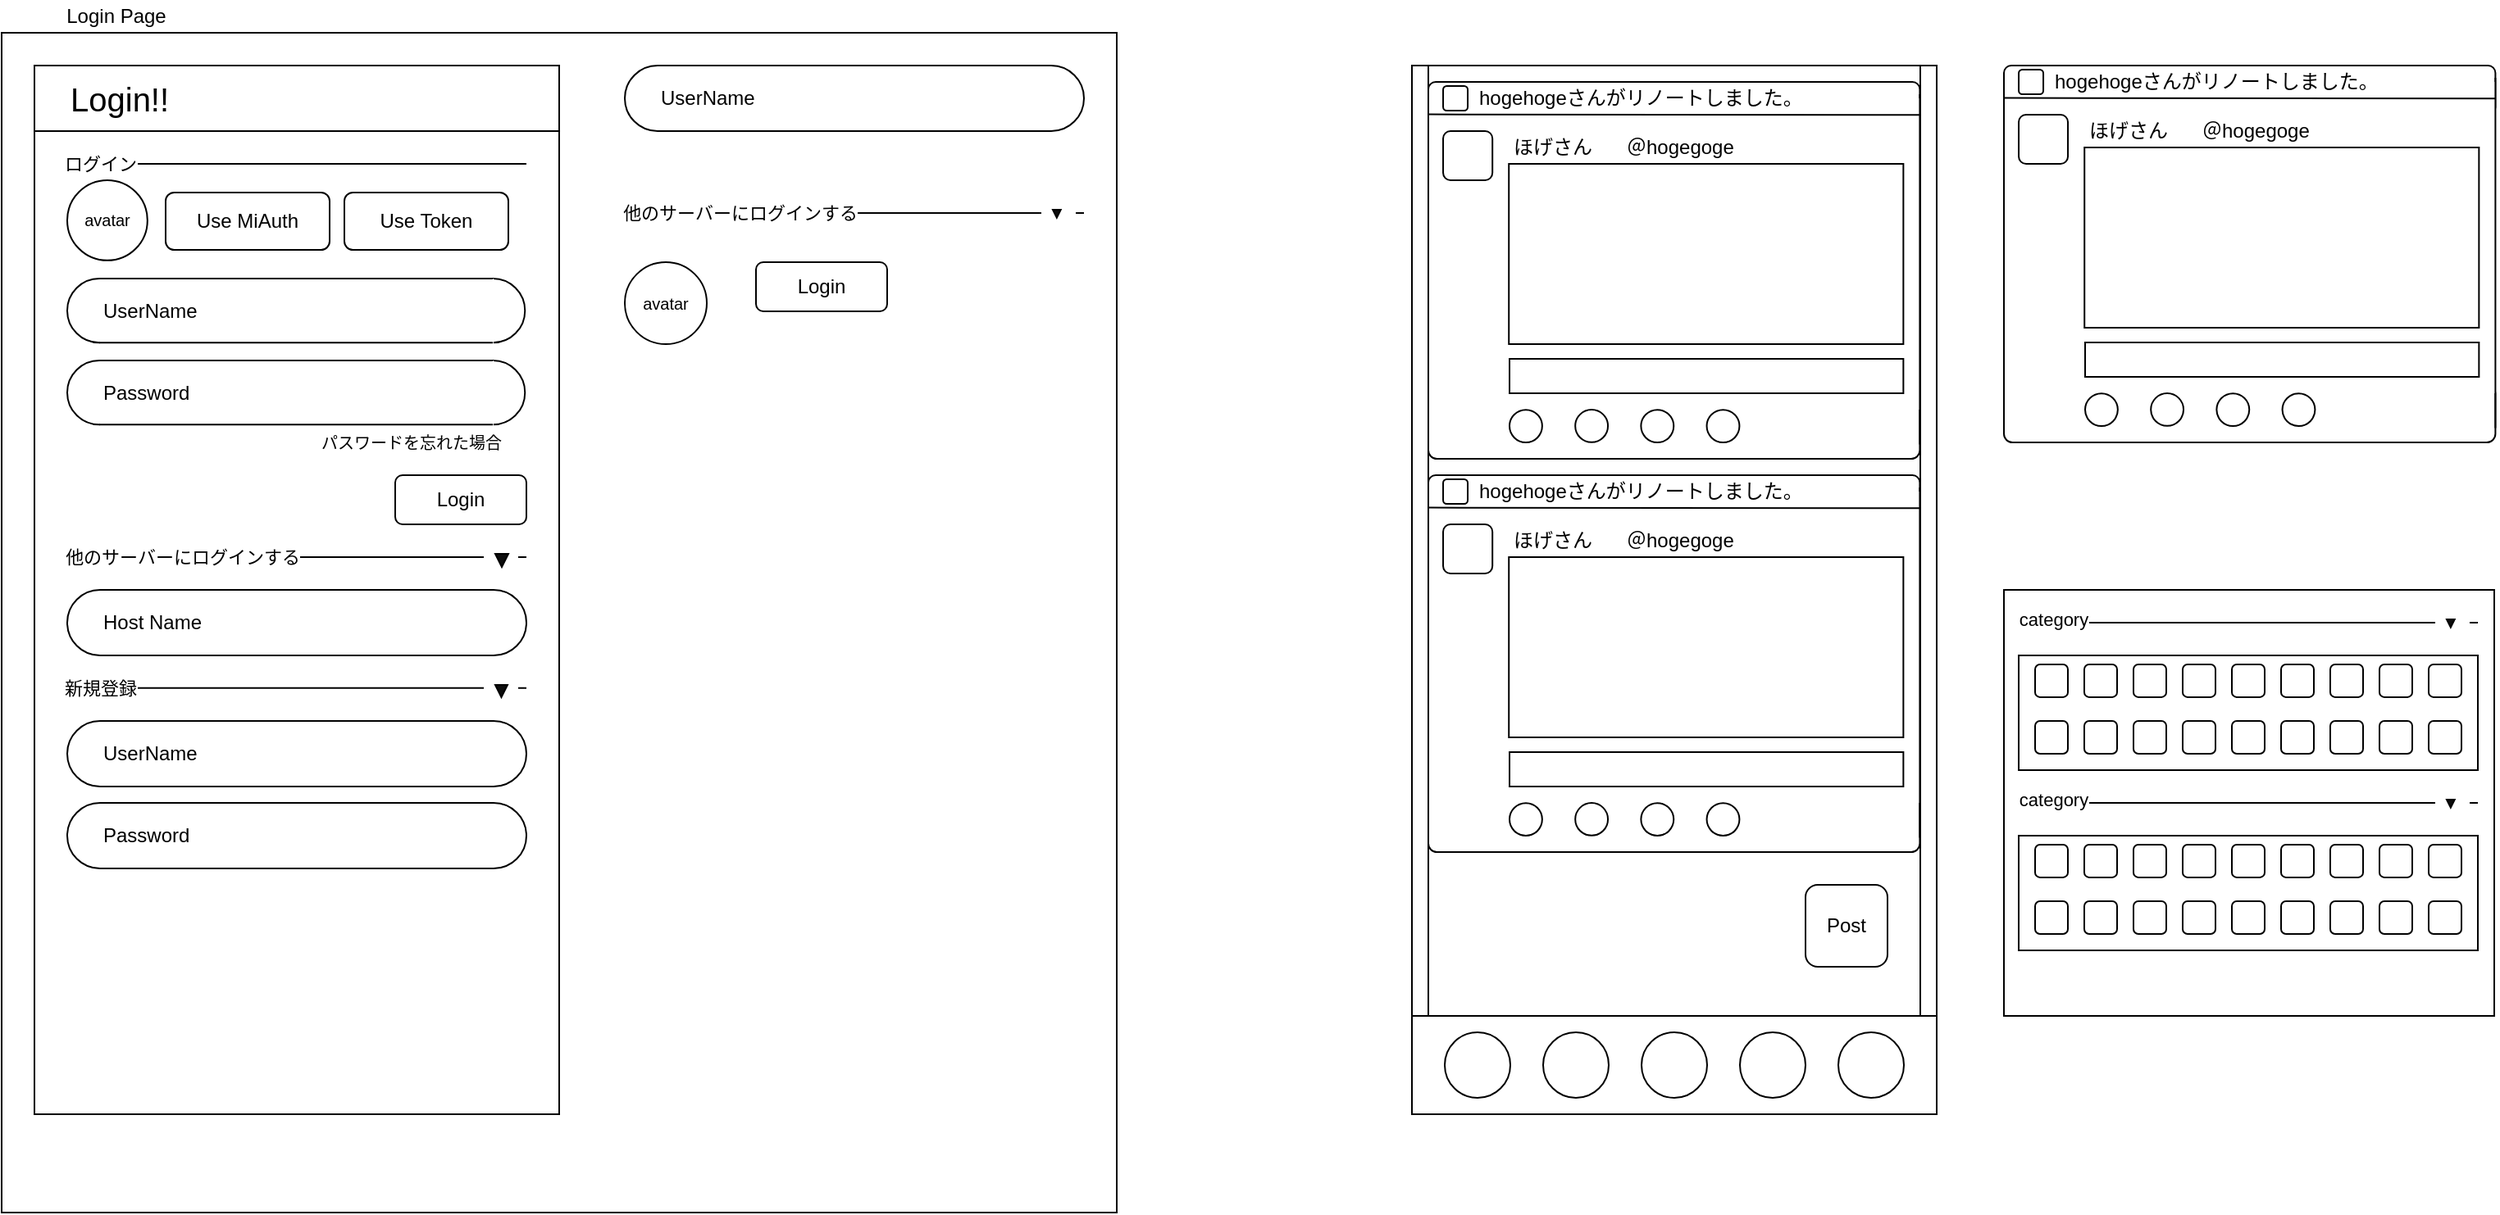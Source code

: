 <mxfile version="21.6.9" type="github">
  <diagram name="ページ1" id="SOHhejZyNRdWDJggEWoD">
    <mxGraphModel dx="799" dy="431" grid="1" gridSize="10" guides="1" tooltips="1" connect="1" arrows="1" fold="1" page="1" pageScale="1" pageWidth="827" pageHeight="1169" math="0" shadow="0">
      <root>
        <mxCell id="0" />
        <mxCell id="1" parent="0" />
        <mxCell id="P9PMvwIWn8hjvj230zZY-265" value="" style="rounded=0;whiteSpace=wrap;html=1;fillColor=none;" vertex="1" parent="1">
          <mxGeometry x="20" y="20" width="680" height="720" as="geometry" />
        </mxCell>
        <mxCell id="P9PMvwIWn8hjvj230zZY-56" value="" style="rounded=0;whiteSpace=wrap;html=1;fillColor=none;" vertex="1" parent="1">
          <mxGeometry x="40" y="40" width="320" height="640" as="geometry" />
        </mxCell>
        <mxCell id="P9PMvwIWn8hjvj230zZY-92" value="" style="rounded=0;whiteSpace=wrap;html=1;fillColor=none;" vertex="1" parent="1">
          <mxGeometry x="40" y="40" width="320" height="40" as="geometry" />
        </mxCell>
        <mxCell id="P9PMvwIWn8hjvj230zZY-91" value="Login!!" style="text;html=1;strokeColor=none;fillColor=none;align=left;verticalAlign=middle;whiteSpace=wrap;rounded=0;fontSize=20;" vertex="1" parent="1">
          <mxGeometry x="60" y="40" width="260" height="40" as="geometry" />
        </mxCell>
        <mxCell id="P9PMvwIWn8hjvj230zZY-205" value="Login" style="rounded=1;whiteSpace=wrap;html=1;" vertex="1" parent="1">
          <mxGeometry x="480" y="160" width="80" height="30" as="geometry" />
        </mxCell>
        <mxCell id="P9PMvwIWn8hjvj230zZY-220" value="avatar" style="ellipse;whiteSpace=wrap;html=1;aspect=fixed;fontSize=10;" vertex="1" parent="1">
          <mxGeometry x="400" y="160" width="50" height="50" as="geometry" />
        </mxCell>
        <mxCell id="P9PMvwIWn8hjvj230zZY-228" value="" style="group" vertex="1" connectable="0" parent="1">
          <mxGeometry x="60" y="340" width="280" height="58" as="geometry" />
        </mxCell>
        <mxCell id="P9PMvwIWn8hjvj230zZY-61" value="" style="group" vertex="1" connectable="0" parent="P9PMvwIWn8hjvj230zZY-228">
          <mxGeometry y="10" width="280" height="50" as="geometry" />
        </mxCell>
        <mxCell id="P9PMvwIWn8hjvj230zZY-223" value="" style="group" vertex="1" connectable="0" parent="P9PMvwIWn8hjvj230zZY-61">
          <mxGeometry y="10" width="280" height="40" as="geometry" />
        </mxCell>
        <mxCell id="P9PMvwIWn8hjvj230zZY-63" value="" style="ellipse;whiteSpace=wrap;html=1;aspect=fixed;container=0;" vertex="1" parent="P9PMvwIWn8hjvj230zZY-223">
          <mxGeometry width="40" height="40" as="geometry" />
        </mxCell>
        <mxCell id="P9PMvwIWn8hjvj230zZY-64" value="" style="ellipse;whiteSpace=wrap;html=1;aspect=fixed;container=0;" vertex="1" parent="P9PMvwIWn8hjvj230zZY-223">
          <mxGeometry x="240" width="40" height="40" as="geometry" />
        </mxCell>
        <mxCell id="P9PMvwIWn8hjvj230zZY-65" value="Host Name" style="rounded=0;whiteSpace=wrap;html=1;strokeColor=none;container=0;align=left;" vertex="1" parent="P9PMvwIWn8hjvj230zZY-223">
          <mxGeometry x="20" width="240" height="40" as="geometry" />
        </mxCell>
        <mxCell id="P9PMvwIWn8hjvj230zZY-66" value="" style="endArrow=none;html=1;rounded=0;entryX=0.5;entryY=0;entryDx=0;entryDy=0;exitX=0.5;exitY=0;exitDx=0;exitDy=0;" edge="1" parent="P9PMvwIWn8hjvj230zZY-223" source="P9PMvwIWn8hjvj230zZY-63" target="P9PMvwIWn8hjvj230zZY-64">
          <mxGeometry width="50" height="50" relative="1" as="geometry">
            <mxPoint x="280" y="190" as="sourcePoint" />
            <mxPoint x="330" y="140" as="targetPoint" />
          </mxGeometry>
        </mxCell>
        <mxCell id="P9PMvwIWn8hjvj230zZY-67" value="" style="endArrow=none;html=1;rounded=0;entryX=0.5;entryY=1;entryDx=0;entryDy=0;exitX=0.5;exitY=1;exitDx=0;exitDy=0;" edge="1" parent="P9PMvwIWn8hjvj230zZY-223" source="P9PMvwIWn8hjvj230zZY-63" target="P9PMvwIWn8hjvj230zZY-64">
          <mxGeometry width="50" height="50" relative="1" as="geometry">
            <mxPoint x="180" y="270" as="sourcePoint" />
            <mxPoint x="230" y="220" as="targetPoint" />
          </mxGeometry>
        </mxCell>
        <mxCell id="P9PMvwIWn8hjvj230zZY-224" value="" style="endArrow=none;html=1;rounded=0;" edge="1" parent="P9PMvwIWn8hjvj230zZY-228">
          <mxGeometry width="50" height="50" relative="1" as="geometry">
            <mxPoint as="sourcePoint" />
            <mxPoint x="254" as="targetPoint" />
          </mxGeometry>
        </mxCell>
        <mxCell id="P9PMvwIWn8hjvj230zZY-225" value="他のサーバーにログインする" style="edgeLabel;html=1;align=center;verticalAlign=middle;resizable=0;points=[];" vertex="1" connectable="0" parent="P9PMvwIWn8hjvj230zZY-224">
          <mxGeometry x="-0.805" relative="1" as="geometry">
            <mxPoint x="45" as="offset" />
          </mxGeometry>
        </mxCell>
        <mxCell id="P9PMvwIWn8hjvj230zZY-226" value="" style="triangle;whiteSpace=wrap;html=1;rotation=90;fillColor=#0D0D0D;aspect=fixed;" vertex="1" parent="P9PMvwIWn8hjvj230zZY-228">
          <mxGeometry x="261" y="-2" width="8" height="8" as="geometry" />
        </mxCell>
        <mxCell id="P9PMvwIWn8hjvj230zZY-227" value="" style="endArrow=none;html=1;rounded=0;" edge="1" parent="P9PMvwIWn8hjvj230zZY-228">
          <mxGeometry width="50" height="50" relative="1" as="geometry">
            <mxPoint x="275" as="sourcePoint" />
            <mxPoint x="280" as="targetPoint" />
          </mxGeometry>
        </mxCell>
        <mxCell id="P9PMvwIWn8hjvj230zZY-237" value="" style="endArrow=none;html=1;rounded=0;" edge="1" parent="1">
          <mxGeometry width="50" height="50" relative="1" as="geometry">
            <mxPoint x="400" y="510" as="sourcePoint" />
            <mxPoint x="400" y="510" as="targetPoint" />
          </mxGeometry>
        </mxCell>
        <mxCell id="P9PMvwIWn8hjvj230zZY-229" value="" style="endArrow=none;html=1;rounded=0;" edge="1" parent="1">
          <mxGeometry width="50" height="50" relative="1" as="geometry">
            <mxPoint x="60" y="419.889" as="sourcePoint" />
            <mxPoint x="314" y="419.889" as="targetPoint" />
          </mxGeometry>
        </mxCell>
        <mxCell id="P9PMvwIWn8hjvj230zZY-230" value="新規登録" style="edgeLabel;html=1;align=center;verticalAlign=middle;resizable=0;points=[];" vertex="1" connectable="0" parent="P9PMvwIWn8hjvj230zZY-229">
          <mxGeometry x="-0.805" relative="1" as="geometry">
            <mxPoint x="-5" as="offset" />
          </mxGeometry>
        </mxCell>
        <mxCell id="P9PMvwIWn8hjvj230zZY-231" value="" style="triangle;whiteSpace=wrap;html=1;rotation=90;fillColor=#0D0D0D;aspect=fixed;" vertex="1" parent="1">
          <mxGeometry x="321" y="418" width="7.462" height="7.462" as="geometry" />
        </mxCell>
        <mxCell id="P9PMvwIWn8hjvj230zZY-232" value="" style="endArrow=none;html=1;rounded=0;" edge="1" parent="1">
          <mxGeometry width="50" height="50" relative="1" as="geometry">
            <mxPoint x="335" y="419.889" as="sourcePoint" />
            <mxPoint x="340" y="419.889" as="targetPoint" />
          </mxGeometry>
        </mxCell>
        <mxCell id="P9PMvwIWn8hjvj230zZY-247" value="" style="group;align=left;" vertex="1" connectable="0" parent="1">
          <mxGeometry x="60" y="480" width="280" height="60" as="geometry" />
        </mxCell>
        <mxCell id="P9PMvwIWn8hjvj230zZY-248" value="" style="endArrow=none;html=1;rounded=0;" edge="1" parent="P9PMvwIWn8hjvj230zZY-247">
          <mxGeometry width="50" height="50" relative="1" as="geometry">
            <mxPoint as="sourcePoint" />
            <mxPoint as="targetPoint" />
          </mxGeometry>
        </mxCell>
        <mxCell id="P9PMvwIWn8hjvj230zZY-249" value="" style="ellipse;whiteSpace=wrap;html=1;aspect=fixed;container=0;" vertex="1" parent="P9PMvwIWn8hjvj230zZY-247">
          <mxGeometry y="10" width="40" height="40" as="geometry" />
        </mxCell>
        <mxCell id="P9PMvwIWn8hjvj230zZY-250" value="" style="ellipse;whiteSpace=wrap;html=1;aspect=fixed;container=0;" vertex="1" parent="P9PMvwIWn8hjvj230zZY-247">
          <mxGeometry x="240" y="10" width="40" height="40" as="geometry" />
        </mxCell>
        <mxCell id="P9PMvwIWn8hjvj230zZY-251" value="Password" style="rounded=0;whiteSpace=wrap;html=1;strokeColor=none;container=0;align=left;" vertex="1" parent="P9PMvwIWn8hjvj230zZY-247">
          <mxGeometry x="20" y="10" width="240" height="40" as="geometry" />
        </mxCell>
        <mxCell id="P9PMvwIWn8hjvj230zZY-252" value="" style="endArrow=none;html=1;rounded=0;entryX=0.5;entryY=0;entryDx=0;entryDy=0;exitX=0.5;exitY=0;exitDx=0;exitDy=0;" edge="1" parent="P9PMvwIWn8hjvj230zZY-247" source="P9PMvwIWn8hjvj230zZY-249" target="P9PMvwIWn8hjvj230zZY-250">
          <mxGeometry width="50" height="50" relative="1" as="geometry">
            <mxPoint x="280" y="200" as="sourcePoint" />
            <mxPoint x="330" y="150" as="targetPoint" />
          </mxGeometry>
        </mxCell>
        <mxCell id="P9PMvwIWn8hjvj230zZY-253" value="" style="endArrow=none;html=1;rounded=0;entryX=0.5;entryY=1;entryDx=0;entryDy=0;exitX=0.5;exitY=1;exitDx=0;exitDy=0;" edge="1" parent="P9PMvwIWn8hjvj230zZY-247" source="P9PMvwIWn8hjvj230zZY-249" target="P9PMvwIWn8hjvj230zZY-250">
          <mxGeometry width="50" height="50" relative="1" as="geometry">
            <mxPoint x="180" y="280" as="sourcePoint" />
            <mxPoint x="230" y="230" as="targetPoint" />
          </mxGeometry>
        </mxCell>
        <mxCell id="P9PMvwIWn8hjvj230zZY-254" value="" style="group;align=left;" vertex="1" connectable="0" parent="1">
          <mxGeometry x="60" y="430" width="280" height="60" as="geometry" />
        </mxCell>
        <mxCell id="P9PMvwIWn8hjvj230zZY-255" value="" style="endArrow=none;html=1;rounded=0;" edge="1" parent="P9PMvwIWn8hjvj230zZY-254">
          <mxGeometry width="50" height="50" relative="1" as="geometry">
            <mxPoint as="sourcePoint" />
            <mxPoint as="targetPoint" />
          </mxGeometry>
        </mxCell>
        <mxCell id="P9PMvwIWn8hjvj230zZY-256" value="" style="ellipse;whiteSpace=wrap;html=1;aspect=fixed;container=0;" vertex="1" parent="P9PMvwIWn8hjvj230zZY-254">
          <mxGeometry y="10" width="40" height="40" as="geometry" />
        </mxCell>
        <mxCell id="P9PMvwIWn8hjvj230zZY-257" value="" style="ellipse;whiteSpace=wrap;html=1;aspect=fixed;container=0;" vertex="1" parent="P9PMvwIWn8hjvj230zZY-254">
          <mxGeometry x="240" y="10" width="40" height="40" as="geometry" />
        </mxCell>
        <mxCell id="P9PMvwIWn8hjvj230zZY-258" value="UserName" style="rounded=0;whiteSpace=wrap;html=1;strokeColor=none;container=0;align=left;" vertex="1" parent="P9PMvwIWn8hjvj230zZY-254">
          <mxGeometry x="20" y="10" width="240" height="40" as="geometry" />
        </mxCell>
        <mxCell id="P9PMvwIWn8hjvj230zZY-259" value="" style="endArrow=none;html=1;rounded=0;entryX=0.5;entryY=0;entryDx=0;entryDy=0;exitX=0.5;exitY=0;exitDx=0;exitDy=0;" edge="1" parent="P9PMvwIWn8hjvj230zZY-254" source="P9PMvwIWn8hjvj230zZY-256" target="P9PMvwIWn8hjvj230zZY-257">
          <mxGeometry width="50" height="50" relative="1" as="geometry">
            <mxPoint x="280" y="200" as="sourcePoint" />
            <mxPoint x="330" y="150" as="targetPoint" />
          </mxGeometry>
        </mxCell>
        <mxCell id="P9PMvwIWn8hjvj230zZY-260" value="" style="endArrow=none;html=1;rounded=0;entryX=0.5;entryY=1;entryDx=0;entryDy=0;exitX=0.5;exitY=1;exitDx=0;exitDy=0;" edge="1" parent="P9PMvwIWn8hjvj230zZY-254" source="P9PMvwIWn8hjvj230zZY-256" target="P9PMvwIWn8hjvj230zZY-257">
          <mxGeometry width="50" height="50" relative="1" as="geometry">
            <mxPoint x="180" y="280" as="sourcePoint" />
            <mxPoint x="230" y="230" as="targetPoint" />
          </mxGeometry>
        </mxCell>
        <mxCell id="P9PMvwIWn8hjvj230zZY-261" value="" style="group" vertex="1" connectable="0" parent="1">
          <mxGeometry x="400" y="120" width="280" height="20" as="geometry" />
        </mxCell>
        <mxCell id="P9PMvwIWn8hjvj230zZY-216" value="" style="endArrow=none;html=1;rounded=0;" edge="1" parent="P9PMvwIWn8hjvj230zZY-261">
          <mxGeometry width="50" height="50" relative="1" as="geometry">
            <mxPoint y="10" as="sourcePoint" />
            <mxPoint x="254" y="10" as="targetPoint" />
          </mxGeometry>
        </mxCell>
        <mxCell id="P9PMvwIWn8hjvj230zZY-217" value="他のサーバーにログインする" style="edgeLabel;html=1;align=center;verticalAlign=middle;resizable=0;points=[];" vertex="1" connectable="0" parent="P9PMvwIWn8hjvj230zZY-216">
          <mxGeometry x="-0.805" y="-1" relative="1" as="geometry">
            <mxPoint x="45" y="-1" as="offset" />
          </mxGeometry>
        </mxCell>
        <mxCell id="P9PMvwIWn8hjvj230zZY-218" value="" style="triangle;whiteSpace=wrap;html=1;rotation=90;fillColor=#0D0D0D;aspect=fixed;" vertex="1" parent="P9PMvwIWn8hjvj230zZY-261">
          <mxGeometry x="261" y="8" width="4.848" height="4.848" as="geometry" />
        </mxCell>
        <mxCell id="P9PMvwIWn8hjvj230zZY-219" value="" style="endArrow=none;html=1;rounded=0;" edge="1" parent="P9PMvwIWn8hjvj230zZY-261">
          <mxGeometry width="50" height="50" relative="1" as="geometry">
            <mxPoint x="275" y="10" as="sourcePoint" />
            <mxPoint x="280" y="10" as="targetPoint" />
          </mxGeometry>
        </mxCell>
        <mxCell id="P9PMvwIWn8hjvj230zZY-155" value="" style="endArrow=none;html=1;rounded=0;" edge="1" parent="1">
          <mxGeometry width="50" height="50" relative="1" as="geometry">
            <mxPoint x="400" y="30" as="sourcePoint" />
            <mxPoint x="400" y="30" as="targetPoint" />
          </mxGeometry>
        </mxCell>
        <mxCell id="P9PMvwIWn8hjvj230zZY-264" value="" style="group" vertex="1" connectable="0" parent="1">
          <mxGeometry x="400" y="40" width="280" height="40" as="geometry" />
        </mxCell>
        <mxCell id="P9PMvwIWn8hjvj230zZY-156" value="" style="ellipse;whiteSpace=wrap;html=1;aspect=fixed;container=0;" vertex="1" parent="P9PMvwIWn8hjvj230zZY-264">
          <mxGeometry width="40" height="40" as="geometry" />
        </mxCell>
        <mxCell id="P9PMvwIWn8hjvj230zZY-157" value="" style="ellipse;whiteSpace=wrap;html=1;aspect=fixed;container=0;" vertex="1" parent="P9PMvwIWn8hjvj230zZY-264">
          <mxGeometry x="240" width="40" height="40" as="geometry" />
        </mxCell>
        <mxCell id="P9PMvwIWn8hjvj230zZY-158" value="UserName" style="rounded=0;whiteSpace=wrap;html=1;strokeColor=none;container=0;align=left;" vertex="1" parent="P9PMvwIWn8hjvj230zZY-264">
          <mxGeometry x="20" width="240" height="40" as="geometry" />
        </mxCell>
        <mxCell id="P9PMvwIWn8hjvj230zZY-159" value="" style="endArrow=none;html=1;rounded=0;entryX=0.5;entryY=0;entryDx=0;entryDy=0;exitX=0.5;exitY=0;exitDx=0;exitDy=0;" edge="1" parent="P9PMvwIWn8hjvj230zZY-264" source="P9PMvwIWn8hjvj230zZY-156" target="P9PMvwIWn8hjvj230zZY-157">
          <mxGeometry width="50" height="50" relative="1" as="geometry">
            <mxPoint x="280" y="190" as="sourcePoint" />
            <mxPoint x="330" y="140" as="targetPoint" />
          </mxGeometry>
        </mxCell>
        <mxCell id="P9PMvwIWn8hjvj230zZY-160" value="" style="endArrow=none;html=1;rounded=0;entryX=0.5;entryY=1;entryDx=0;entryDy=0;exitX=0.5;exitY=1;exitDx=0;exitDy=0;" edge="1" parent="P9PMvwIWn8hjvj230zZY-264" source="P9PMvwIWn8hjvj230zZY-156" target="P9PMvwIWn8hjvj230zZY-157">
          <mxGeometry width="50" height="50" relative="1" as="geometry">
            <mxPoint x="180" y="270" as="sourcePoint" />
            <mxPoint x="230" y="220" as="targetPoint" />
          </mxGeometry>
        </mxCell>
        <mxCell id="P9PMvwIWn8hjvj230zZY-42" value="" style="group" vertex="1" connectable="0" parent="1">
          <mxGeometry x="60" y="210" width="280" height="50.0" as="geometry" />
        </mxCell>
        <mxCell id="P9PMvwIWn8hjvj230zZY-43" value="" style="endArrow=none;html=1;rounded=0;" edge="1" parent="P9PMvwIWn8hjvj230zZY-42">
          <mxGeometry width="50" height="50" relative="1" as="geometry">
            <mxPoint as="sourcePoint" />
            <mxPoint as="targetPoint" />
          </mxGeometry>
        </mxCell>
        <mxCell id="P9PMvwIWn8hjvj230zZY-44" value="" style="ellipse;whiteSpace=wrap;html=1;aspect=fixed;container=0;" vertex="1" parent="P9PMvwIWn8hjvj230zZY-42">
          <mxGeometry y="10.0" width="39.13" height="39.13" as="geometry" />
        </mxCell>
        <mxCell id="P9PMvwIWn8hjvj230zZY-45" value="" style="ellipse;whiteSpace=wrap;html=1;aspect=fixed;container=0;" vertex="1" parent="P9PMvwIWn8hjvj230zZY-42">
          <mxGeometry x="240" y="10.0" width="39.13" height="39.13" as="geometry" />
        </mxCell>
        <mxCell id="P9PMvwIWn8hjvj230zZY-46" value="&lt;span style=&quot;background-color: initial;&quot;&gt;Password&lt;/span&gt;" style="rounded=0;whiteSpace=wrap;html=1;strokeColor=none;container=0;align=left;" vertex="1" parent="P9PMvwIWn8hjvj230zZY-42">
          <mxGeometry x="20" y="10.0" width="240" height="40.0" as="geometry" />
        </mxCell>
        <mxCell id="P9PMvwIWn8hjvj230zZY-47" value="" style="endArrow=none;html=1;rounded=0;entryX=0.5;entryY=0;entryDx=0;entryDy=0;exitX=0.5;exitY=0;exitDx=0;exitDy=0;" edge="1" parent="P9PMvwIWn8hjvj230zZY-42" source="P9PMvwIWn8hjvj230zZY-44" target="P9PMvwIWn8hjvj230zZY-45">
          <mxGeometry width="50" height="50" relative="1" as="geometry">
            <mxPoint x="280" y="200.0" as="sourcePoint" />
            <mxPoint x="330" y="150" as="targetPoint" />
          </mxGeometry>
        </mxCell>
        <mxCell id="P9PMvwIWn8hjvj230zZY-48" value="" style="endArrow=none;html=1;rounded=0;entryX=0.5;entryY=1;entryDx=0;entryDy=0;exitX=0.5;exitY=1;exitDx=0;exitDy=0;" edge="1" parent="P9PMvwIWn8hjvj230zZY-42" source="P9PMvwIWn8hjvj230zZY-44" target="P9PMvwIWn8hjvj230zZY-45">
          <mxGeometry width="50" height="50" relative="1" as="geometry">
            <mxPoint x="180" y="280.0" as="sourcePoint" />
            <mxPoint x="230" y="230.0" as="targetPoint" />
          </mxGeometry>
        </mxCell>
        <mxCell id="P9PMvwIWn8hjvj230zZY-49" value="" style="group;align=left;" vertex="1" connectable="0" parent="1">
          <mxGeometry x="60" y="160.0" width="280" height="60.0" as="geometry" />
        </mxCell>
        <mxCell id="P9PMvwIWn8hjvj230zZY-50" value="" style="endArrow=none;html=1;rounded=0;" edge="1" parent="P9PMvwIWn8hjvj230zZY-49">
          <mxGeometry width="50" height="50" relative="1" as="geometry">
            <mxPoint as="sourcePoint" />
            <mxPoint as="targetPoint" />
          </mxGeometry>
        </mxCell>
        <mxCell id="P9PMvwIWn8hjvj230zZY-51" value="" style="ellipse;whiteSpace=wrap;html=1;aspect=fixed;container=0;" vertex="1" parent="P9PMvwIWn8hjvj230zZY-49">
          <mxGeometry y="10.0" width="39.13" height="39.13" as="geometry" />
        </mxCell>
        <mxCell id="P9PMvwIWn8hjvj230zZY-52" value="" style="ellipse;whiteSpace=wrap;html=1;aspect=fixed;container=0;" vertex="1" parent="P9PMvwIWn8hjvj230zZY-49">
          <mxGeometry x="240" y="10.0" width="39.13" height="39.13" as="geometry" />
        </mxCell>
        <mxCell id="P9PMvwIWn8hjvj230zZY-53" value="UserName" style="rounded=0;whiteSpace=wrap;html=1;strokeColor=none;container=0;align=left;" vertex="1" parent="P9PMvwIWn8hjvj230zZY-49">
          <mxGeometry x="20" y="10.0" width="240" height="40.0" as="geometry" />
        </mxCell>
        <mxCell id="P9PMvwIWn8hjvj230zZY-54" value="" style="endArrow=none;html=1;rounded=0;entryX=0.5;entryY=0;entryDx=0;entryDy=0;exitX=0.5;exitY=0;exitDx=0;exitDy=0;" edge="1" parent="P9PMvwIWn8hjvj230zZY-49" source="P9PMvwIWn8hjvj230zZY-51" target="P9PMvwIWn8hjvj230zZY-52">
          <mxGeometry width="50" height="50" relative="1" as="geometry">
            <mxPoint x="280" y="200.0" as="sourcePoint" />
            <mxPoint x="330" y="150" as="targetPoint" />
          </mxGeometry>
        </mxCell>
        <mxCell id="P9PMvwIWn8hjvj230zZY-55" value="" style="endArrow=none;html=1;rounded=0;entryX=0.5;entryY=1;entryDx=0;entryDy=0;exitX=0.5;exitY=1;exitDx=0;exitDy=0;" edge="1" parent="P9PMvwIWn8hjvj230zZY-49" source="P9PMvwIWn8hjvj230zZY-51" target="P9PMvwIWn8hjvj230zZY-52">
          <mxGeometry width="50" height="50" relative="1" as="geometry">
            <mxPoint x="180" y="280.0" as="sourcePoint" />
            <mxPoint x="230" y="230.0" as="targetPoint" />
          </mxGeometry>
        </mxCell>
        <mxCell id="P9PMvwIWn8hjvj230zZY-77" value="avatar" style="ellipse;whiteSpace=wrap;html=1;aspect=fixed;fontSize=10;" vertex="1" parent="1">
          <mxGeometry x="60" y="110" width="48.913" height="48.913" as="geometry" />
        </mxCell>
        <mxCell id="P9PMvwIWn8hjvj230zZY-79" value="Use MiAuth" style="rounded=1;whiteSpace=wrap;html=1;" vertex="1" parent="1">
          <mxGeometry x="120" y="117.5" width="100" height="35.0" as="geometry" />
        </mxCell>
        <mxCell id="P9PMvwIWn8hjvj230zZY-82" value="Use Token" style="rounded=1;whiteSpace=wrap;html=1;" vertex="1" parent="1">
          <mxGeometry x="229" y="117.5" width="100" height="35.0" as="geometry" />
        </mxCell>
        <mxCell id="P9PMvwIWn8hjvj230zZY-87" value="パスワードを忘れた場合" style="text;html=1;strokeColor=none;fillColor=none;align=center;verticalAlign=middle;whiteSpace=wrap;rounded=0;fontSize=10;" vertex="1" parent="1">
          <mxGeometry x="200" y="260.0" width="140" height="20.0" as="geometry" />
        </mxCell>
        <mxCell id="P9PMvwIWn8hjvj230zZY-101" value="Login" style="rounded=1;whiteSpace=wrap;html=1;" vertex="1" parent="1">
          <mxGeometry x="260" y="290.0" width="80" height="30.0" as="geometry" />
        </mxCell>
        <mxCell id="P9PMvwIWn8hjvj230zZY-119" value="" style="endArrow=none;html=1;rounded=0;endSize=6;startSize=6;" edge="1" parent="1">
          <mxGeometry width="50" height="50" relative="1" as="geometry">
            <mxPoint x="60" y="100" as="sourcePoint" />
            <mxPoint x="340" y="100" as="targetPoint" />
          </mxGeometry>
        </mxCell>
        <mxCell id="P9PMvwIWn8hjvj230zZY-120" value="ログイン&lt;br&gt;" style="edgeLabel;html=1;align=center;verticalAlign=middle;resizable=0;points=[];" vertex="1" connectable="0" parent="P9PMvwIWn8hjvj230zZY-119">
          <mxGeometry x="-0.83" relative="1" as="geometry">
            <mxPoint x="-4" as="offset" />
          </mxGeometry>
        </mxCell>
        <mxCell id="P9PMvwIWn8hjvj230zZY-266" value="Login Page" style="text;html=1;strokeColor=none;fillColor=none;align=center;verticalAlign=middle;whiteSpace=wrap;rounded=0;" vertex="1" parent="1">
          <mxGeometry x="20" width="140" height="20" as="geometry" />
        </mxCell>
        <mxCell id="P9PMvwIWn8hjvj230zZY-267" value="" style="rounded=0;whiteSpace=wrap;html=1;fillColor=none;" vertex="1" parent="1">
          <mxGeometry x="880" y="40" width="320" height="640" as="geometry" />
        </mxCell>
        <mxCell id="P9PMvwIWn8hjvj230zZY-268" value="" style="rounded=0;whiteSpace=wrap;html=1;fillColor=none;" vertex="1" parent="1">
          <mxGeometry x="880" y="620" width="320" height="60" as="geometry" />
        </mxCell>
        <mxCell id="P9PMvwIWn8hjvj230zZY-269" value="" style="ellipse;whiteSpace=wrap;html=1;aspect=fixed;" vertex="1" parent="1">
          <mxGeometry x="960" y="630" width="40" height="40" as="geometry" />
        </mxCell>
        <mxCell id="P9PMvwIWn8hjvj230zZY-270" value="" style="ellipse;whiteSpace=wrap;html=1;aspect=fixed;" vertex="1" parent="1">
          <mxGeometry x="1020" y="630" width="40" height="40" as="geometry" />
        </mxCell>
        <mxCell id="P9PMvwIWn8hjvj230zZY-271" value="" style="ellipse;whiteSpace=wrap;html=1;aspect=fixed;" vertex="1" parent="1">
          <mxGeometry x="1080" y="630" width="40" height="40" as="geometry" />
        </mxCell>
        <mxCell id="P9PMvwIWn8hjvj230zZY-272" value="" style="ellipse;whiteSpace=wrap;html=1;aspect=fixed;" vertex="1" parent="1">
          <mxGeometry x="1140" y="630" width="40" height="40" as="geometry" />
        </mxCell>
        <mxCell id="P9PMvwIWn8hjvj230zZY-273" value="" style="ellipse;whiteSpace=wrap;html=1;aspect=fixed;" vertex="1" parent="1">
          <mxGeometry x="900" y="630" width="40" height="40" as="geometry" />
        </mxCell>
        <mxCell id="P9PMvwIWn8hjvj230zZY-275" value="" style="rounded=0;whiteSpace=wrap;html=1;fillColor=none;" vertex="1" parent="1">
          <mxGeometry x="890" y="40" width="300" height="580" as="geometry" />
        </mxCell>
        <mxCell id="P9PMvwIWn8hjvj230zZY-274" value="Post" style="rounded=1;whiteSpace=wrap;html=1;" vertex="1" parent="1">
          <mxGeometry x="1120" y="540" width="50" height="50" as="geometry" />
        </mxCell>
        <mxCell id="P9PMvwIWn8hjvj230zZY-383" value="" style="group" vertex="1" connectable="0" parent="1">
          <mxGeometry x="1241" y="40" width="300" height="230" as="geometry" />
        </mxCell>
        <mxCell id="P9PMvwIWn8hjvj230zZY-278" value="" style="rounded=1;whiteSpace=wrap;html=1;container=0;" vertex="1" parent="P9PMvwIWn8hjvj230zZY-383">
          <mxGeometry y="195.04" width="299.7" height="34.96" as="geometry" />
        </mxCell>
        <mxCell id="P9PMvwIWn8hjvj230zZY-276" value="" style="rounded=1;whiteSpace=wrap;html=1;container=0;" vertex="1" parent="P9PMvwIWn8hjvj230zZY-383">
          <mxGeometry width="299.7" height="30" as="geometry" />
        </mxCell>
        <mxCell id="P9PMvwIWn8hjvj230zZY-277" value="" style="rounded=0;whiteSpace=wrap;html=1;strokeColor=none;container=0;" vertex="1" parent="P9PMvwIWn8hjvj230zZY-383">
          <mxGeometry y="10" width="299.7" height="190" as="geometry" />
        </mxCell>
        <mxCell id="P9PMvwIWn8hjvj230zZY-281" value="" style="endArrow=none;html=1;rounded=0;entryX=1;entryY=0.25;entryDx=0;entryDy=0;exitX=1;exitY=0.75;exitDx=0;exitDy=0;" edge="1" parent="P9PMvwIWn8hjvj230zZY-383" source="P9PMvwIWn8hjvj230zZY-278" target="P9PMvwIWn8hjvj230zZY-276">
          <mxGeometry width="50" height="50" relative="1" as="geometry">
            <mxPoint x="209.743" y="370" as="sourcePoint" />
            <mxPoint x="259.682" y="320" as="targetPoint" />
          </mxGeometry>
        </mxCell>
        <mxCell id="P9PMvwIWn8hjvj230zZY-282" value="" style="endArrow=none;html=1;rounded=0;entryX=0;entryY=0.25;entryDx=0;entryDy=0;exitX=0;exitY=0.75;exitDx=0;exitDy=0;" edge="1" parent="P9PMvwIWn8hjvj230zZY-383" source="P9PMvwIWn8hjvj230zZY-278" target="P9PMvwIWn8hjvj230zZY-276">
          <mxGeometry width="50" height="50" relative="1" as="geometry">
            <mxPoint x="-39.951" y="150" as="sourcePoint" />
            <mxPoint x="9.988" y="100" as="targetPoint" />
          </mxGeometry>
        </mxCell>
        <mxCell id="P9PMvwIWn8hjvj230zZY-285" value="" style="rounded=1;whiteSpace=wrap;html=1;container=0;" vertex="1" parent="P9PMvwIWn8hjvj230zZY-383">
          <mxGeometry x="9.021" y="30" width="30" height="30" as="geometry" />
        </mxCell>
        <mxCell id="P9PMvwIWn8hjvj230zZY-286" value="" style="rounded=1;whiteSpace=wrap;html=1;aspect=fixed;container=0;" vertex="1" parent="P9PMvwIWn8hjvj230zZY-383">
          <mxGeometry x="9.021" y="2.5" width="15" height="15" as="geometry" />
        </mxCell>
        <mxCell id="P9PMvwIWn8hjvj230zZY-287" value="" style="endArrow=none;html=1;rounded=0;exitX=1.001;exitY=0.107;exitDx=0;exitDy=0;exitPerimeter=0;" edge="1" parent="P9PMvwIWn8hjvj230zZY-383">
          <mxGeometry width="50" height="50" relative="1" as="geometry">
            <mxPoint x="300" y="20.13" as="sourcePoint" />
            <mxPoint y="19.8" as="targetPoint" />
          </mxGeometry>
        </mxCell>
        <mxCell id="P9PMvwIWn8hjvj230zZY-292" value="" style="rounded=0;whiteSpace=wrap;html=1;container=0;" vertex="1" parent="P9PMvwIWn8hjvj230zZY-383">
          <mxGeometry x="49.506" y="169" width="240.171" height="21" as="geometry" />
        </mxCell>
        <mxCell id="P9PMvwIWn8hjvj230zZY-295" value="" style="ellipse;whiteSpace=wrap;html=1;aspect=fixed;container=0;" vertex="1" parent="P9PMvwIWn8hjvj230zZY-383">
          <mxGeometry x="49.501" y="200.08" width="19.929" height="19.929" as="geometry" />
        </mxCell>
        <mxCell id="P9PMvwIWn8hjvj230zZY-375" value="hogehogeさんがリノートしました。" style="text;html=1;strokeColor=none;fillColor=none;align=left;verticalAlign=middle;whiteSpace=wrap;rounded=0;" vertex="1" parent="P9PMvwIWn8hjvj230zZY-383">
          <mxGeometry x="29.068" y="5" width="260.609" height="10" as="geometry" />
        </mxCell>
        <mxCell id="P9PMvwIWn8hjvj230zZY-376" value="" style="rounded=0;whiteSpace=wrap;html=1;container=0;" vertex="1" parent="P9PMvwIWn8hjvj230zZY-383">
          <mxGeometry x="49.115" y="50" width="240.562" height="110" as="geometry" />
        </mxCell>
        <mxCell id="P9PMvwIWn8hjvj230zZY-377" value="" style="ellipse;whiteSpace=wrap;html=1;aspect=fixed;container=0;" vertex="1" parent="P9PMvwIWn8hjvj230zZY-383">
          <mxGeometry x="89.595" y="200" width="19.929" height="19.929" as="geometry" />
        </mxCell>
        <mxCell id="P9PMvwIWn8hjvj230zZY-378" value="" style="ellipse;whiteSpace=wrap;html=1;aspect=fixed;container=0;" vertex="1" parent="P9PMvwIWn8hjvj230zZY-383">
          <mxGeometry x="129.689" y="200.08" width="19.929" height="19.929" as="geometry" />
        </mxCell>
        <mxCell id="P9PMvwIWn8hjvj230zZY-379" value="ほげさん" style="text;html=1;strokeColor=none;fillColor=none;align=left;verticalAlign=middle;whiteSpace=wrap;rounded=0;" vertex="1" parent="P9PMvwIWn8hjvj230zZY-383">
          <mxGeometry x="49.506" y="30" width="70.244" height="20" as="geometry" />
        </mxCell>
        <mxCell id="P9PMvwIWn8hjvj230zZY-380" value="＠hogegoge" style="text;html=1;strokeColor=none;fillColor=none;align=left;verticalAlign=middle;whiteSpace=wrap;rounded=0;" vertex="1" parent="P9PMvwIWn8hjvj230zZY-383">
          <mxGeometry x="119.279" y="30" width="170.398" height="20" as="geometry" />
        </mxCell>
        <mxCell id="P9PMvwIWn8hjvj230zZY-382" value="" style="ellipse;whiteSpace=wrap;html=1;aspect=fixed;container=0;" vertex="1" parent="P9PMvwIWn8hjvj230zZY-383">
          <mxGeometry x="169.782" y="200.08" width="19.929" height="19.929" as="geometry" />
        </mxCell>
        <mxCell id="P9PMvwIWn8hjvj230zZY-384" value="" style="group" vertex="1" connectable="0" parent="1">
          <mxGeometry x="890" y="50" width="300" height="230" as="geometry" />
        </mxCell>
        <mxCell id="P9PMvwIWn8hjvj230zZY-385" value="" style="rounded=1;whiteSpace=wrap;html=1;container=0;" vertex="1" parent="P9PMvwIWn8hjvj230zZY-384">
          <mxGeometry y="195.04" width="299.7" height="34.96" as="geometry" />
        </mxCell>
        <mxCell id="P9PMvwIWn8hjvj230zZY-386" value="" style="rounded=1;whiteSpace=wrap;html=1;container=0;" vertex="1" parent="P9PMvwIWn8hjvj230zZY-384">
          <mxGeometry width="299.7" height="30" as="geometry" />
        </mxCell>
        <mxCell id="P9PMvwIWn8hjvj230zZY-387" value="" style="rounded=0;whiteSpace=wrap;html=1;strokeColor=none;container=0;" vertex="1" parent="P9PMvwIWn8hjvj230zZY-384">
          <mxGeometry y="10" width="299.7" height="190" as="geometry" />
        </mxCell>
        <mxCell id="P9PMvwIWn8hjvj230zZY-388" value="" style="endArrow=none;html=1;rounded=0;entryX=1;entryY=0.25;entryDx=0;entryDy=0;exitX=1;exitY=0.75;exitDx=0;exitDy=0;" edge="1" parent="P9PMvwIWn8hjvj230zZY-384" source="P9PMvwIWn8hjvj230zZY-385" target="P9PMvwIWn8hjvj230zZY-386">
          <mxGeometry width="50" height="50" relative="1" as="geometry">
            <mxPoint x="209.743" y="370" as="sourcePoint" />
            <mxPoint x="259.682" y="320" as="targetPoint" />
          </mxGeometry>
        </mxCell>
        <mxCell id="P9PMvwIWn8hjvj230zZY-389" value="" style="endArrow=none;html=1;rounded=0;entryX=0;entryY=0.25;entryDx=0;entryDy=0;exitX=0;exitY=0.75;exitDx=0;exitDy=0;" edge="1" parent="P9PMvwIWn8hjvj230zZY-384" source="P9PMvwIWn8hjvj230zZY-385" target="P9PMvwIWn8hjvj230zZY-386">
          <mxGeometry width="50" height="50" relative="1" as="geometry">
            <mxPoint x="-39.951" y="150" as="sourcePoint" />
            <mxPoint x="9.988" y="100" as="targetPoint" />
          </mxGeometry>
        </mxCell>
        <mxCell id="P9PMvwIWn8hjvj230zZY-390" value="" style="rounded=1;whiteSpace=wrap;html=1;container=0;" vertex="1" parent="P9PMvwIWn8hjvj230zZY-384">
          <mxGeometry x="9.021" y="30" width="30.07" height="30" as="geometry" />
        </mxCell>
        <mxCell id="P9PMvwIWn8hjvj230zZY-391" value="" style="rounded=1;whiteSpace=wrap;html=1;aspect=fixed;container=0;" vertex="1" parent="P9PMvwIWn8hjvj230zZY-384">
          <mxGeometry x="9.021" y="2.5" width="15" height="15" as="geometry" />
        </mxCell>
        <mxCell id="P9PMvwIWn8hjvj230zZY-392" value="" style="endArrow=none;html=1;rounded=0;exitX=1.001;exitY=0.107;exitDx=0;exitDy=0;exitPerimeter=0;" edge="1" parent="P9PMvwIWn8hjvj230zZY-384">
          <mxGeometry width="50" height="50" relative="1" as="geometry">
            <mxPoint x="300" y="20.13" as="sourcePoint" />
            <mxPoint y="19.8" as="targetPoint" />
          </mxGeometry>
        </mxCell>
        <mxCell id="P9PMvwIWn8hjvj230zZY-393" value="" style="rounded=0;whiteSpace=wrap;html=1;container=0;" vertex="1" parent="P9PMvwIWn8hjvj230zZY-384">
          <mxGeometry x="49.506" y="169" width="240.171" height="21" as="geometry" />
        </mxCell>
        <mxCell id="P9PMvwIWn8hjvj230zZY-394" value="" style="ellipse;whiteSpace=wrap;html=1;aspect=fixed;container=0;" vertex="1" parent="P9PMvwIWn8hjvj230zZY-384">
          <mxGeometry x="49.501" y="200.08" width="19.929" height="19.929" as="geometry" />
        </mxCell>
        <mxCell id="P9PMvwIWn8hjvj230zZY-395" value="hogehogeさんがリノートしました。" style="text;html=1;strokeColor=none;fillColor=none;align=left;verticalAlign=middle;whiteSpace=wrap;rounded=0;" vertex="1" parent="P9PMvwIWn8hjvj230zZY-384">
          <mxGeometry x="29.068" y="5" width="260.609" height="10" as="geometry" />
        </mxCell>
        <mxCell id="P9PMvwIWn8hjvj230zZY-396" value="" style="rounded=0;whiteSpace=wrap;html=1;container=0;" vertex="1" parent="P9PMvwIWn8hjvj230zZY-384">
          <mxGeometry x="49.115" y="50" width="240.562" height="110" as="geometry" />
        </mxCell>
        <mxCell id="P9PMvwIWn8hjvj230zZY-397" value="" style="ellipse;whiteSpace=wrap;html=1;aspect=fixed;container=0;" vertex="1" parent="P9PMvwIWn8hjvj230zZY-384">
          <mxGeometry x="89.595" y="200" width="19.929" height="19.929" as="geometry" />
        </mxCell>
        <mxCell id="P9PMvwIWn8hjvj230zZY-398" value="" style="ellipse;whiteSpace=wrap;html=1;aspect=fixed;container=0;" vertex="1" parent="P9PMvwIWn8hjvj230zZY-384">
          <mxGeometry x="129.689" y="200.08" width="19.929" height="19.929" as="geometry" />
        </mxCell>
        <mxCell id="P9PMvwIWn8hjvj230zZY-399" value="ほげさん" style="text;html=1;strokeColor=none;fillColor=none;align=left;verticalAlign=middle;whiteSpace=wrap;rounded=0;" vertex="1" parent="P9PMvwIWn8hjvj230zZY-384">
          <mxGeometry x="49.506" y="30" width="70.244" height="20" as="geometry" />
        </mxCell>
        <mxCell id="P9PMvwIWn8hjvj230zZY-400" value="＠hogegoge" style="text;html=1;strokeColor=none;fillColor=none;align=left;verticalAlign=middle;whiteSpace=wrap;rounded=0;" vertex="1" parent="P9PMvwIWn8hjvj230zZY-384">
          <mxGeometry x="119.279" y="30" width="170.398" height="20" as="geometry" />
        </mxCell>
        <mxCell id="P9PMvwIWn8hjvj230zZY-401" value="" style="ellipse;whiteSpace=wrap;html=1;aspect=fixed;container=0;" vertex="1" parent="P9PMvwIWn8hjvj230zZY-384">
          <mxGeometry x="169.782" y="200.08" width="19.929" height="19.929" as="geometry" />
        </mxCell>
        <mxCell id="P9PMvwIWn8hjvj230zZY-402" value="" style="group" vertex="1" connectable="0" parent="1">
          <mxGeometry x="890" y="290" width="300" height="230" as="geometry" />
        </mxCell>
        <mxCell id="P9PMvwIWn8hjvj230zZY-403" value="" style="rounded=1;whiteSpace=wrap;html=1;container=0;" vertex="1" parent="P9PMvwIWn8hjvj230zZY-402">
          <mxGeometry y="195.04" width="299.7" height="34.96" as="geometry" />
        </mxCell>
        <mxCell id="P9PMvwIWn8hjvj230zZY-404" value="" style="rounded=1;whiteSpace=wrap;html=1;container=0;" vertex="1" parent="P9PMvwIWn8hjvj230zZY-402">
          <mxGeometry width="299.7" height="30" as="geometry" />
        </mxCell>
        <mxCell id="P9PMvwIWn8hjvj230zZY-405" value="" style="rounded=0;whiteSpace=wrap;html=1;strokeColor=none;container=0;" vertex="1" parent="P9PMvwIWn8hjvj230zZY-402">
          <mxGeometry y="10" width="299.7" height="190" as="geometry" />
        </mxCell>
        <mxCell id="P9PMvwIWn8hjvj230zZY-406" value="" style="endArrow=none;html=1;rounded=0;entryX=1;entryY=0.25;entryDx=0;entryDy=0;exitX=1;exitY=0.75;exitDx=0;exitDy=0;" edge="1" parent="P9PMvwIWn8hjvj230zZY-402" source="P9PMvwIWn8hjvj230zZY-403" target="P9PMvwIWn8hjvj230zZY-404">
          <mxGeometry width="50" height="50" relative="1" as="geometry">
            <mxPoint x="209.743" y="370" as="sourcePoint" />
            <mxPoint x="259.682" y="320" as="targetPoint" />
          </mxGeometry>
        </mxCell>
        <mxCell id="P9PMvwIWn8hjvj230zZY-407" value="" style="endArrow=none;html=1;rounded=0;entryX=0;entryY=0.25;entryDx=0;entryDy=0;exitX=0;exitY=0.75;exitDx=0;exitDy=0;" edge="1" parent="P9PMvwIWn8hjvj230zZY-402" source="P9PMvwIWn8hjvj230zZY-403" target="P9PMvwIWn8hjvj230zZY-404">
          <mxGeometry width="50" height="50" relative="1" as="geometry">
            <mxPoint x="-39.951" y="150" as="sourcePoint" />
            <mxPoint x="9.988" y="100" as="targetPoint" />
          </mxGeometry>
        </mxCell>
        <mxCell id="P9PMvwIWn8hjvj230zZY-408" value="" style="rounded=1;whiteSpace=wrap;html=1;container=0;" vertex="1" parent="P9PMvwIWn8hjvj230zZY-402">
          <mxGeometry x="9.021" y="30" width="30.07" height="30" as="geometry" />
        </mxCell>
        <mxCell id="P9PMvwIWn8hjvj230zZY-409" value="" style="rounded=1;whiteSpace=wrap;html=1;aspect=fixed;container=0;" vertex="1" parent="P9PMvwIWn8hjvj230zZY-402">
          <mxGeometry x="9.021" y="2.5" width="15" height="15" as="geometry" />
        </mxCell>
        <mxCell id="P9PMvwIWn8hjvj230zZY-410" value="" style="endArrow=none;html=1;rounded=0;exitX=1.001;exitY=0.107;exitDx=0;exitDy=0;exitPerimeter=0;" edge="1" parent="P9PMvwIWn8hjvj230zZY-402">
          <mxGeometry width="50" height="50" relative="1" as="geometry">
            <mxPoint x="300" y="20.13" as="sourcePoint" />
            <mxPoint y="19.8" as="targetPoint" />
          </mxGeometry>
        </mxCell>
        <mxCell id="P9PMvwIWn8hjvj230zZY-411" value="" style="rounded=0;whiteSpace=wrap;html=1;container=0;" vertex="1" parent="P9PMvwIWn8hjvj230zZY-402">
          <mxGeometry x="49.506" y="169" width="240.171" height="21" as="geometry" />
        </mxCell>
        <mxCell id="P9PMvwIWn8hjvj230zZY-412" value="" style="ellipse;whiteSpace=wrap;html=1;aspect=fixed;container=0;" vertex="1" parent="P9PMvwIWn8hjvj230zZY-402">
          <mxGeometry x="49.501" y="200.08" width="19.929" height="19.929" as="geometry" />
        </mxCell>
        <mxCell id="P9PMvwIWn8hjvj230zZY-413" value="hogehogeさんがリノートしました。" style="text;html=1;strokeColor=none;fillColor=none;align=left;verticalAlign=middle;whiteSpace=wrap;rounded=0;" vertex="1" parent="P9PMvwIWn8hjvj230zZY-402">
          <mxGeometry x="29.068" y="5" width="260.609" height="10" as="geometry" />
        </mxCell>
        <mxCell id="P9PMvwIWn8hjvj230zZY-414" value="" style="rounded=0;whiteSpace=wrap;html=1;container=0;" vertex="1" parent="P9PMvwIWn8hjvj230zZY-402">
          <mxGeometry x="49.115" y="50" width="240.562" height="110" as="geometry" />
        </mxCell>
        <mxCell id="P9PMvwIWn8hjvj230zZY-415" value="" style="ellipse;whiteSpace=wrap;html=1;aspect=fixed;container=0;" vertex="1" parent="P9PMvwIWn8hjvj230zZY-402">
          <mxGeometry x="89.595" y="200" width="19.929" height="19.929" as="geometry" />
        </mxCell>
        <mxCell id="P9PMvwIWn8hjvj230zZY-416" value="" style="ellipse;whiteSpace=wrap;html=1;aspect=fixed;container=0;" vertex="1" parent="P9PMvwIWn8hjvj230zZY-402">
          <mxGeometry x="129.689" y="200.08" width="19.929" height="19.929" as="geometry" />
        </mxCell>
        <mxCell id="P9PMvwIWn8hjvj230zZY-417" value="ほげさん" style="text;html=1;strokeColor=none;fillColor=none;align=left;verticalAlign=middle;whiteSpace=wrap;rounded=0;" vertex="1" parent="P9PMvwIWn8hjvj230zZY-402">
          <mxGeometry x="49.506" y="30" width="70.244" height="20" as="geometry" />
        </mxCell>
        <mxCell id="P9PMvwIWn8hjvj230zZY-418" value="＠hogegoge" style="text;html=1;strokeColor=none;fillColor=none;align=left;verticalAlign=middle;whiteSpace=wrap;rounded=0;" vertex="1" parent="P9PMvwIWn8hjvj230zZY-402">
          <mxGeometry x="119.279" y="30" width="170.398" height="20" as="geometry" />
        </mxCell>
        <mxCell id="P9PMvwIWn8hjvj230zZY-419" value="" style="ellipse;whiteSpace=wrap;html=1;aspect=fixed;container=0;" vertex="1" parent="P9PMvwIWn8hjvj230zZY-402">
          <mxGeometry x="169.782" y="200.08" width="19.929" height="19.929" as="geometry" />
        </mxCell>
        <mxCell id="P9PMvwIWn8hjvj230zZY-451" value="" style="group" vertex="1" connectable="0" parent="1">
          <mxGeometry x="1250" y="370" width="290" height="250" as="geometry" />
        </mxCell>
        <mxCell id="P9PMvwIWn8hjvj230zZY-426" value="" style="group" vertex="1" connectable="0" parent="P9PMvwIWn8hjvj230zZY-451">
          <mxGeometry width="280" height="20" as="geometry" />
        </mxCell>
        <mxCell id="P9PMvwIWn8hjvj230zZY-427" value="" style="endArrow=none;html=1;rounded=0;" edge="1" parent="P9PMvwIWn8hjvj230zZY-426">
          <mxGeometry width="50" height="50" relative="1" as="geometry">
            <mxPoint y="10" as="sourcePoint" />
            <mxPoint x="254" y="10" as="targetPoint" />
          </mxGeometry>
        </mxCell>
        <mxCell id="P9PMvwIWn8hjvj230zZY-428" value="category" style="edgeLabel;html=1;align=center;verticalAlign=middle;resizable=0;points=[];" vertex="1" connectable="0" parent="P9PMvwIWn8hjvj230zZY-427">
          <mxGeometry x="-0.805" y="-1" relative="1" as="geometry">
            <mxPoint x="-4" y="-3" as="offset" />
          </mxGeometry>
        </mxCell>
        <mxCell id="P9PMvwIWn8hjvj230zZY-429" value="" style="triangle;whiteSpace=wrap;html=1;rotation=90;fillColor=#0D0D0D;aspect=fixed;" vertex="1" parent="P9PMvwIWn8hjvj230zZY-426">
          <mxGeometry x="261" y="8" width="4.848" height="4.848" as="geometry" />
        </mxCell>
        <mxCell id="P9PMvwIWn8hjvj230zZY-430" value="" style="endArrow=none;html=1;rounded=0;" edge="1" parent="P9PMvwIWn8hjvj230zZY-426">
          <mxGeometry width="50" height="50" relative="1" as="geometry">
            <mxPoint x="275" y="10" as="sourcePoint" />
            <mxPoint x="280" y="10" as="targetPoint" />
          </mxGeometry>
        </mxCell>
        <mxCell id="P9PMvwIWn8hjvj230zZY-433" value="" style="rounded=0;whiteSpace=wrap;html=1;" vertex="1" parent="P9PMvwIWn8hjvj230zZY-451">
          <mxGeometry y="30" width="280" height="70" as="geometry" />
        </mxCell>
        <mxCell id="P9PMvwIWn8hjvj230zZY-432" value="" style="rounded=1;whiteSpace=wrap;html=1;" vertex="1" parent="P9PMvwIWn8hjvj230zZY-451">
          <mxGeometry x="10" y="35.46" width="20" height="20" as="geometry" />
        </mxCell>
        <mxCell id="P9PMvwIWn8hjvj230zZY-434" value="" style="rounded=1;whiteSpace=wrap;html=1;" vertex="1" parent="P9PMvwIWn8hjvj230zZY-451">
          <mxGeometry x="10" y="70" width="20" height="20" as="geometry" />
        </mxCell>
        <mxCell id="P9PMvwIWn8hjvj230zZY-435" value="" style="rounded=1;whiteSpace=wrap;html=1;" vertex="1" parent="P9PMvwIWn8hjvj230zZY-451">
          <mxGeometry x="40" y="70" width="20" height="20" as="geometry" />
        </mxCell>
        <mxCell id="P9PMvwIWn8hjvj230zZY-436" value="" style="rounded=1;whiteSpace=wrap;html=1;" vertex="1" parent="P9PMvwIWn8hjvj230zZY-451">
          <mxGeometry x="40" y="35.46" width="20" height="20" as="geometry" />
        </mxCell>
        <mxCell id="P9PMvwIWn8hjvj230zZY-437" value="" style="rounded=1;whiteSpace=wrap;html=1;" vertex="1" parent="P9PMvwIWn8hjvj230zZY-451">
          <mxGeometry x="70" y="70" width="20" height="20" as="geometry" />
        </mxCell>
        <mxCell id="P9PMvwIWn8hjvj230zZY-438" value="" style="rounded=1;whiteSpace=wrap;html=1;" vertex="1" parent="P9PMvwIWn8hjvj230zZY-451">
          <mxGeometry x="70" y="35.46" width="20" height="20" as="geometry" />
        </mxCell>
        <mxCell id="P9PMvwIWn8hjvj230zZY-439" value="" style="rounded=1;whiteSpace=wrap;html=1;" vertex="1" parent="P9PMvwIWn8hjvj230zZY-451">
          <mxGeometry x="100" y="70" width="20" height="20" as="geometry" />
        </mxCell>
        <mxCell id="P9PMvwIWn8hjvj230zZY-440" value="" style="rounded=1;whiteSpace=wrap;html=1;" vertex="1" parent="P9PMvwIWn8hjvj230zZY-451">
          <mxGeometry x="100" y="35.46" width="20" height="20" as="geometry" />
        </mxCell>
        <mxCell id="P9PMvwIWn8hjvj230zZY-441" value="" style="rounded=1;whiteSpace=wrap;html=1;" vertex="1" parent="P9PMvwIWn8hjvj230zZY-451">
          <mxGeometry x="130" y="70" width="20" height="20" as="geometry" />
        </mxCell>
        <mxCell id="P9PMvwIWn8hjvj230zZY-442" value="" style="rounded=1;whiteSpace=wrap;html=1;" vertex="1" parent="P9PMvwIWn8hjvj230zZY-451">
          <mxGeometry x="130" y="35.46" width="20" height="20" as="geometry" />
        </mxCell>
        <mxCell id="P9PMvwIWn8hjvj230zZY-443" value="" style="rounded=1;whiteSpace=wrap;html=1;" vertex="1" parent="P9PMvwIWn8hjvj230zZY-451">
          <mxGeometry x="160" y="70" width="20" height="20" as="geometry" />
        </mxCell>
        <mxCell id="P9PMvwIWn8hjvj230zZY-444" value="" style="rounded=1;whiteSpace=wrap;html=1;" vertex="1" parent="P9PMvwIWn8hjvj230zZY-451">
          <mxGeometry x="160" y="35.46" width="20" height="20" as="geometry" />
        </mxCell>
        <mxCell id="P9PMvwIWn8hjvj230zZY-445" value="" style="rounded=1;whiteSpace=wrap;html=1;" vertex="1" parent="P9PMvwIWn8hjvj230zZY-451">
          <mxGeometry x="190" y="70" width="20" height="20" as="geometry" />
        </mxCell>
        <mxCell id="P9PMvwIWn8hjvj230zZY-446" value="" style="rounded=1;whiteSpace=wrap;html=1;" vertex="1" parent="P9PMvwIWn8hjvj230zZY-451">
          <mxGeometry x="190" y="35.46" width="20" height="20" as="geometry" />
        </mxCell>
        <mxCell id="P9PMvwIWn8hjvj230zZY-447" value="" style="rounded=1;whiteSpace=wrap;html=1;" vertex="1" parent="P9PMvwIWn8hjvj230zZY-451">
          <mxGeometry x="220" y="70" width="20" height="20" as="geometry" />
        </mxCell>
        <mxCell id="P9PMvwIWn8hjvj230zZY-448" value="" style="rounded=1;whiteSpace=wrap;html=1;" vertex="1" parent="P9PMvwIWn8hjvj230zZY-451">
          <mxGeometry x="220" y="35.46" width="20" height="20" as="geometry" />
        </mxCell>
        <mxCell id="P9PMvwIWn8hjvj230zZY-449" value="" style="rounded=1;whiteSpace=wrap;html=1;" vertex="1" parent="P9PMvwIWn8hjvj230zZY-451">
          <mxGeometry x="250" y="70" width="20" height="20" as="geometry" />
        </mxCell>
        <mxCell id="P9PMvwIWn8hjvj230zZY-450" value="" style="rounded=1;whiteSpace=wrap;html=1;" vertex="1" parent="P9PMvwIWn8hjvj230zZY-451">
          <mxGeometry x="250" y="35.46" width="20" height="20" as="geometry" />
        </mxCell>
        <mxCell id="P9PMvwIWn8hjvj230zZY-421" value="" style="rounded=0;whiteSpace=wrap;html=1;fillColor=none;" vertex="1" parent="P9PMvwIWn8hjvj230zZY-451">
          <mxGeometry x="-9" y="-10" width="299" height="260" as="geometry" />
        </mxCell>
        <mxCell id="P9PMvwIWn8hjvj230zZY-452" value="" style="group" vertex="1" connectable="0" parent="1">
          <mxGeometry x="1250" y="480" width="280" height="100" as="geometry" />
        </mxCell>
        <mxCell id="P9PMvwIWn8hjvj230zZY-453" value="" style="group" vertex="1" connectable="0" parent="P9PMvwIWn8hjvj230zZY-452">
          <mxGeometry width="280" height="20" as="geometry" />
        </mxCell>
        <mxCell id="P9PMvwIWn8hjvj230zZY-454" value="" style="endArrow=none;html=1;rounded=0;" edge="1" parent="P9PMvwIWn8hjvj230zZY-453">
          <mxGeometry width="50" height="50" relative="1" as="geometry">
            <mxPoint y="10" as="sourcePoint" />
            <mxPoint x="254" y="10" as="targetPoint" />
          </mxGeometry>
        </mxCell>
        <mxCell id="P9PMvwIWn8hjvj230zZY-455" value="category" style="edgeLabel;html=1;align=center;verticalAlign=middle;resizable=0;points=[];" vertex="1" connectable="0" parent="P9PMvwIWn8hjvj230zZY-454">
          <mxGeometry x="-0.805" y="-1" relative="1" as="geometry">
            <mxPoint x="-4" y="-3" as="offset" />
          </mxGeometry>
        </mxCell>
        <mxCell id="P9PMvwIWn8hjvj230zZY-456" value="" style="triangle;whiteSpace=wrap;html=1;rotation=90;fillColor=#0D0D0D;aspect=fixed;" vertex="1" parent="P9PMvwIWn8hjvj230zZY-453">
          <mxGeometry x="261" y="8" width="4.848" height="4.848" as="geometry" />
        </mxCell>
        <mxCell id="P9PMvwIWn8hjvj230zZY-457" value="" style="endArrow=none;html=1;rounded=0;" edge="1" parent="P9PMvwIWn8hjvj230zZY-453">
          <mxGeometry width="50" height="50" relative="1" as="geometry">
            <mxPoint x="275" y="10" as="sourcePoint" />
            <mxPoint x="280" y="10" as="targetPoint" />
          </mxGeometry>
        </mxCell>
        <mxCell id="P9PMvwIWn8hjvj230zZY-458" value="" style="rounded=0;whiteSpace=wrap;html=1;" vertex="1" parent="P9PMvwIWn8hjvj230zZY-452">
          <mxGeometry y="30" width="280" height="70" as="geometry" />
        </mxCell>
        <mxCell id="P9PMvwIWn8hjvj230zZY-459" value="" style="rounded=1;whiteSpace=wrap;html=1;" vertex="1" parent="P9PMvwIWn8hjvj230zZY-452">
          <mxGeometry x="10" y="35.46" width="20" height="20" as="geometry" />
        </mxCell>
        <mxCell id="P9PMvwIWn8hjvj230zZY-460" value="" style="rounded=1;whiteSpace=wrap;html=1;" vertex="1" parent="P9PMvwIWn8hjvj230zZY-452">
          <mxGeometry x="10" y="70" width="20" height="20" as="geometry" />
        </mxCell>
        <mxCell id="P9PMvwIWn8hjvj230zZY-461" value="" style="rounded=1;whiteSpace=wrap;html=1;" vertex="1" parent="P9PMvwIWn8hjvj230zZY-452">
          <mxGeometry x="40" y="70" width="20" height="20" as="geometry" />
        </mxCell>
        <mxCell id="P9PMvwIWn8hjvj230zZY-462" value="" style="rounded=1;whiteSpace=wrap;html=1;" vertex="1" parent="P9PMvwIWn8hjvj230zZY-452">
          <mxGeometry x="40" y="35.46" width="20" height="20" as="geometry" />
        </mxCell>
        <mxCell id="P9PMvwIWn8hjvj230zZY-463" value="" style="rounded=1;whiteSpace=wrap;html=1;" vertex="1" parent="P9PMvwIWn8hjvj230zZY-452">
          <mxGeometry x="70" y="70" width="20" height="20" as="geometry" />
        </mxCell>
        <mxCell id="P9PMvwIWn8hjvj230zZY-464" value="" style="rounded=1;whiteSpace=wrap;html=1;" vertex="1" parent="P9PMvwIWn8hjvj230zZY-452">
          <mxGeometry x="70" y="35.46" width="20" height="20" as="geometry" />
        </mxCell>
        <mxCell id="P9PMvwIWn8hjvj230zZY-465" value="" style="rounded=1;whiteSpace=wrap;html=1;" vertex="1" parent="P9PMvwIWn8hjvj230zZY-452">
          <mxGeometry x="100" y="70" width="20" height="20" as="geometry" />
        </mxCell>
        <mxCell id="P9PMvwIWn8hjvj230zZY-466" value="" style="rounded=1;whiteSpace=wrap;html=1;" vertex="1" parent="P9PMvwIWn8hjvj230zZY-452">
          <mxGeometry x="100" y="35.46" width="20" height="20" as="geometry" />
        </mxCell>
        <mxCell id="P9PMvwIWn8hjvj230zZY-467" value="" style="rounded=1;whiteSpace=wrap;html=1;" vertex="1" parent="P9PMvwIWn8hjvj230zZY-452">
          <mxGeometry x="130" y="70" width="20" height="20" as="geometry" />
        </mxCell>
        <mxCell id="P9PMvwIWn8hjvj230zZY-468" value="" style="rounded=1;whiteSpace=wrap;html=1;" vertex="1" parent="P9PMvwIWn8hjvj230zZY-452">
          <mxGeometry x="130" y="35.46" width="20" height="20" as="geometry" />
        </mxCell>
        <mxCell id="P9PMvwIWn8hjvj230zZY-469" value="" style="rounded=1;whiteSpace=wrap;html=1;" vertex="1" parent="P9PMvwIWn8hjvj230zZY-452">
          <mxGeometry x="160" y="70" width="20" height="20" as="geometry" />
        </mxCell>
        <mxCell id="P9PMvwIWn8hjvj230zZY-470" value="" style="rounded=1;whiteSpace=wrap;html=1;" vertex="1" parent="P9PMvwIWn8hjvj230zZY-452">
          <mxGeometry x="160" y="35.46" width="20" height="20" as="geometry" />
        </mxCell>
        <mxCell id="P9PMvwIWn8hjvj230zZY-471" value="" style="rounded=1;whiteSpace=wrap;html=1;" vertex="1" parent="P9PMvwIWn8hjvj230zZY-452">
          <mxGeometry x="190" y="70" width="20" height="20" as="geometry" />
        </mxCell>
        <mxCell id="P9PMvwIWn8hjvj230zZY-472" value="" style="rounded=1;whiteSpace=wrap;html=1;" vertex="1" parent="P9PMvwIWn8hjvj230zZY-452">
          <mxGeometry x="190" y="35.46" width="20" height="20" as="geometry" />
        </mxCell>
        <mxCell id="P9PMvwIWn8hjvj230zZY-473" value="" style="rounded=1;whiteSpace=wrap;html=1;" vertex="1" parent="P9PMvwIWn8hjvj230zZY-452">
          <mxGeometry x="220" y="70" width="20" height="20" as="geometry" />
        </mxCell>
        <mxCell id="P9PMvwIWn8hjvj230zZY-474" value="" style="rounded=1;whiteSpace=wrap;html=1;" vertex="1" parent="P9PMvwIWn8hjvj230zZY-452">
          <mxGeometry x="220" y="35.46" width="20" height="20" as="geometry" />
        </mxCell>
        <mxCell id="P9PMvwIWn8hjvj230zZY-475" value="" style="rounded=1;whiteSpace=wrap;html=1;" vertex="1" parent="P9PMvwIWn8hjvj230zZY-452">
          <mxGeometry x="250" y="70" width="20" height="20" as="geometry" />
        </mxCell>
        <mxCell id="P9PMvwIWn8hjvj230zZY-476" value="" style="rounded=1;whiteSpace=wrap;html=1;" vertex="1" parent="P9PMvwIWn8hjvj230zZY-452">
          <mxGeometry x="250" y="35.46" width="20" height="20" as="geometry" />
        </mxCell>
      </root>
    </mxGraphModel>
  </diagram>
</mxfile>
